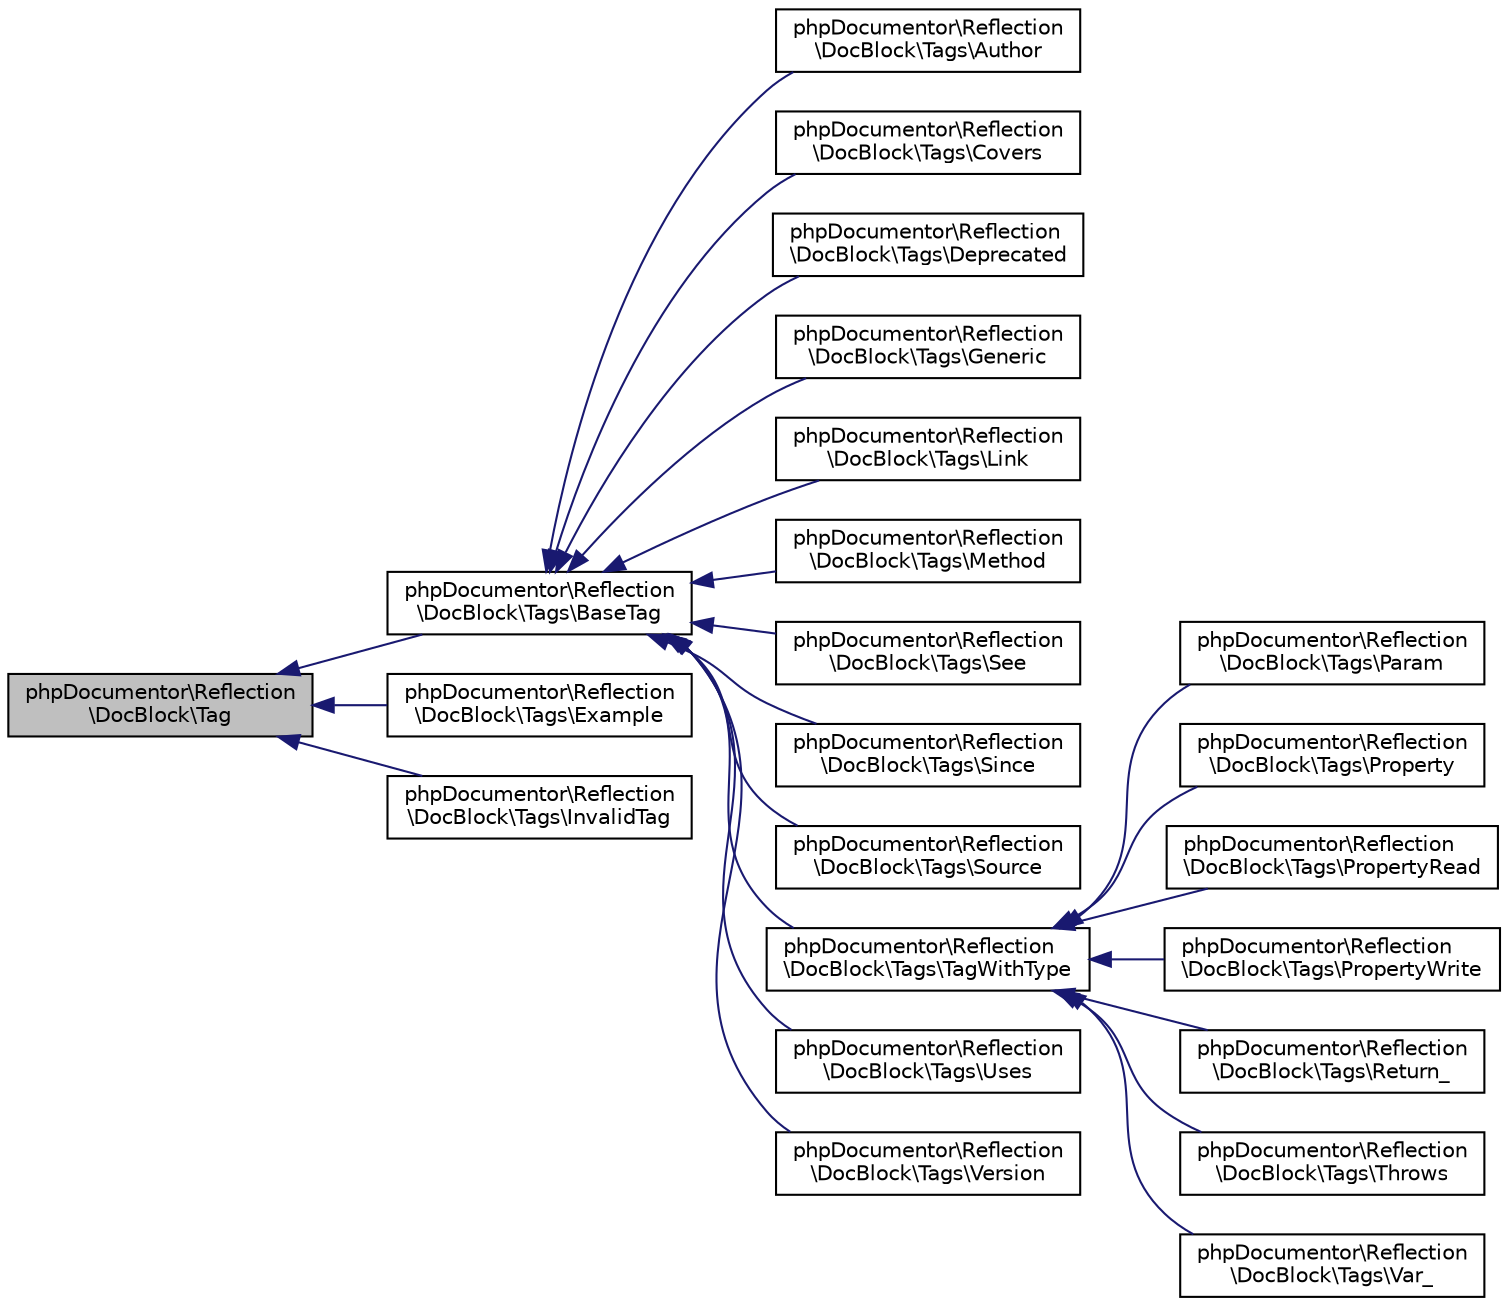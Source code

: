 digraph "phpDocumentor\Reflection\DocBlock\Tag"
{
  edge [fontname="Helvetica",fontsize="10",labelfontname="Helvetica",labelfontsize="10"];
  node [fontname="Helvetica",fontsize="10",shape=record];
  rankdir="LR";
  Node0 [label="phpDocumentor\\Reflection\l\\DocBlock\\Tag",height=0.2,width=0.4,color="black", fillcolor="grey75", style="filled", fontcolor="black"];
  Node0 -> Node1 [dir="back",color="midnightblue",fontsize="10",style="solid",fontname="Helvetica"];
  Node1 [label="phpDocumentor\\Reflection\l\\DocBlock\\Tags\\BaseTag",height=0.2,width=0.4,color="black", fillcolor="white", style="filled",URL="$classphpDocumentor_1_1Reflection_1_1DocBlock_1_1Tags_1_1BaseTag.html"];
  Node1 -> Node2 [dir="back",color="midnightblue",fontsize="10",style="solid",fontname="Helvetica"];
  Node2 [label="phpDocumentor\\Reflection\l\\DocBlock\\Tags\\Author",height=0.2,width=0.4,color="black", fillcolor="white", style="filled",URL="$classphpDocumentor_1_1Reflection_1_1DocBlock_1_1Tags_1_1Author.html"];
  Node1 -> Node3 [dir="back",color="midnightblue",fontsize="10",style="solid",fontname="Helvetica"];
  Node3 [label="phpDocumentor\\Reflection\l\\DocBlock\\Tags\\Covers",height=0.2,width=0.4,color="black", fillcolor="white", style="filled",URL="$classphpDocumentor_1_1Reflection_1_1DocBlock_1_1Tags_1_1Covers.html"];
  Node1 -> Node4 [dir="back",color="midnightblue",fontsize="10",style="solid",fontname="Helvetica"];
  Node4 [label="phpDocumentor\\Reflection\l\\DocBlock\\Tags\\Deprecated",height=0.2,width=0.4,color="black", fillcolor="white", style="filled",URL="$classphpDocumentor_1_1Reflection_1_1DocBlock_1_1Tags_1_1Deprecated.html"];
  Node1 -> Node5 [dir="back",color="midnightblue",fontsize="10",style="solid",fontname="Helvetica"];
  Node5 [label="phpDocumentor\\Reflection\l\\DocBlock\\Tags\\Generic",height=0.2,width=0.4,color="black", fillcolor="white", style="filled",URL="$classphpDocumentor_1_1Reflection_1_1DocBlock_1_1Tags_1_1Generic.html"];
  Node1 -> Node6 [dir="back",color="midnightblue",fontsize="10",style="solid",fontname="Helvetica"];
  Node6 [label="phpDocumentor\\Reflection\l\\DocBlock\\Tags\\Link",height=0.2,width=0.4,color="black", fillcolor="white", style="filled",URL="$classphpDocumentor_1_1Reflection_1_1DocBlock_1_1Tags_1_1Link.html"];
  Node1 -> Node7 [dir="back",color="midnightblue",fontsize="10",style="solid",fontname="Helvetica"];
  Node7 [label="phpDocumentor\\Reflection\l\\DocBlock\\Tags\\Method",height=0.2,width=0.4,color="black", fillcolor="white", style="filled",URL="$classphpDocumentor_1_1Reflection_1_1DocBlock_1_1Tags_1_1Method.html"];
  Node1 -> Node8 [dir="back",color="midnightblue",fontsize="10",style="solid",fontname="Helvetica"];
  Node8 [label="phpDocumentor\\Reflection\l\\DocBlock\\Tags\\See",height=0.2,width=0.4,color="black", fillcolor="white", style="filled",URL="$classphpDocumentor_1_1Reflection_1_1DocBlock_1_1Tags_1_1See.html"];
  Node1 -> Node9 [dir="back",color="midnightblue",fontsize="10",style="solid",fontname="Helvetica"];
  Node9 [label="phpDocumentor\\Reflection\l\\DocBlock\\Tags\\Since",height=0.2,width=0.4,color="black", fillcolor="white", style="filled",URL="$classphpDocumentor_1_1Reflection_1_1DocBlock_1_1Tags_1_1Since.html"];
  Node1 -> Node10 [dir="back",color="midnightblue",fontsize="10",style="solid",fontname="Helvetica"];
  Node10 [label="phpDocumentor\\Reflection\l\\DocBlock\\Tags\\Source",height=0.2,width=0.4,color="black", fillcolor="white", style="filled",URL="$classphpDocumentor_1_1Reflection_1_1DocBlock_1_1Tags_1_1Source.html"];
  Node1 -> Node11 [dir="back",color="midnightblue",fontsize="10",style="solid",fontname="Helvetica"];
  Node11 [label="phpDocumentor\\Reflection\l\\DocBlock\\Tags\\TagWithType",height=0.2,width=0.4,color="black", fillcolor="white", style="filled",URL="$classphpDocumentor_1_1Reflection_1_1DocBlock_1_1Tags_1_1TagWithType.html"];
  Node11 -> Node12 [dir="back",color="midnightblue",fontsize="10",style="solid",fontname="Helvetica"];
  Node12 [label="phpDocumentor\\Reflection\l\\DocBlock\\Tags\\Param",height=0.2,width=0.4,color="black", fillcolor="white", style="filled",URL="$classphpDocumentor_1_1Reflection_1_1DocBlock_1_1Tags_1_1Param.html"];
  Node11 -> Node13 [dir="back",color="midnightblue",fontsize="10",style="solid",fontname="Helvetica"];
  Node13 [label="phpDocumentor\\Reflection\l\\DocBlock\\Tags\\Property",height=0.2,width=0.4,color="black", fillcolor="white", style="filled",URL="$classphpDocumentor_1_1Reflection_1_1DocBlock_1_1Tags_1_1Property.html"];
  Node11 -> Node14 [dir="back",color="midnightblue",fontsize="10",style="solid",fontname="Helvetica"];
  Node14 [label="phpDocumentor\\Reflection\l\\DocBlock\\Tags\\PropertyRead",height=0.2,width=0.4,color="black", fillcolor="white", style="filled",URL="$classphpDocumentor_1_1Reflection_1_1DocBlock_1_1Tags_1_1PropertyRead.html"];
  Node11 -> Node15 [dir="back",color="midnightblue",fontsize="10",style="solid",fontname="Helvetica"];
  Node15 [label="phpDocumentor\\Reflection\l\\DocBlock\\Tags\\PropertyWrite",height=0.2,width=0.4,color="black", fillcolor="white", style="filled",URL="$classphpDocumentor_1_1Reflection_1_1DocBlock_1_1Tags_1_1PropertyWrite.html"];
  Node11 -> Node16 [dir="back",color="midnightblue",fontsize="10",style="solid",fontname="Helvetica"];
  Node16 [label="phpDocumentor\\Reflection\l\\DocBlock\\Tags\\Return_",height=0.2,width=0.4,color="black", fillcolor="white", style="filled",URL="$classphpDocumentor_1_1Reflection_1_1DocBlock_1_1Tags_1_1Return__.html"];
  Node11 -> Node17 [dir="back",color="midnightblue",fontsize="10",style="solid",fontname="Helvetica"];
  Node17 [label="phpDocumentor\\Reflection\l\\DocBlock\\Tags\\Throws",height=0.2,width=0.4,color="black", fillcolor="white", style="filled",URL="$classphpDocumentor_1_1Reflection_1_1DocBlock_1_1Tags_1_1Throws.html"];
  Node11 -> Node18 [dir="back",color="midnightblue",fontsize="10",style="solid",fontname="Helvetica"];
  Node18 [label="phpDocumentor\\Reflection\l\\DocBlock\\Tags\\Var_",height=0.2,width=0.4,color="black", fillcolor="white", style="filled",URL="$classphpDocumentor_1_1Reflection_1_1DocBlock_1_1Tags_1_1Var__.html"];
  Node1 -> Node19 [dir="back",color="midnightblue",fontsize="10",style="solid",fontname="Helvetica"];
  Node19 [label="phpDocumentor\\Reflection\l\\DocBlock\\Tags\\Uses",height=0.2,width=0.4,color="black", fillcolor="white", style="filled",URL="$classphpDocumentor_1_1Reflection_1_1DocBlock_1_1Tags_1_1Uses.html"];
  Node1 -> Node20 [dir="back",color="midnightblue",fontsize="10",style="solid",fontname="Helvetica"];
  Node20 [label="phpDocumentor\\Reflection\l\\DocBlock\\Tags\\Version",height=0.2,width=0.4,color="black", fillcolor="white", style="filled",URL="$classphpDocumentor_1_1Reflection_1_1DocBlock_1_1Tags_1_1Version.html"];
  Node0 -> Node21 [dir="back",color="midnightblue",fontsize="10",style="solid",fontname="Helvetica"];
  Node21 [label="phpDocumentor\\Reflection\l\\DocBlock\\Tags\\Example",height=0.2,width=0.4,color="black", fillcolor="white", style="filled",URL="$classphpDocumentor_1_1Reflection_1_1DocBlock_1_1Tags_1_1Example.html"];
  Node0 -> Node22 [dir="back",color="midnightblue",fontsize="10",style="solid",fontname="Helvetica"];
  Node22 [label="phpDocumentor\\Reflection\l\\DocBlock\\Tags\\InvalidTag",height=0.2,width=0.4,color="black", fillcolor="white", style="filled",URL="$classphpDocumentor_1_1Reflection_1_1DocBlock_1_1Tags_1_1InvalidTag.html"];
}

